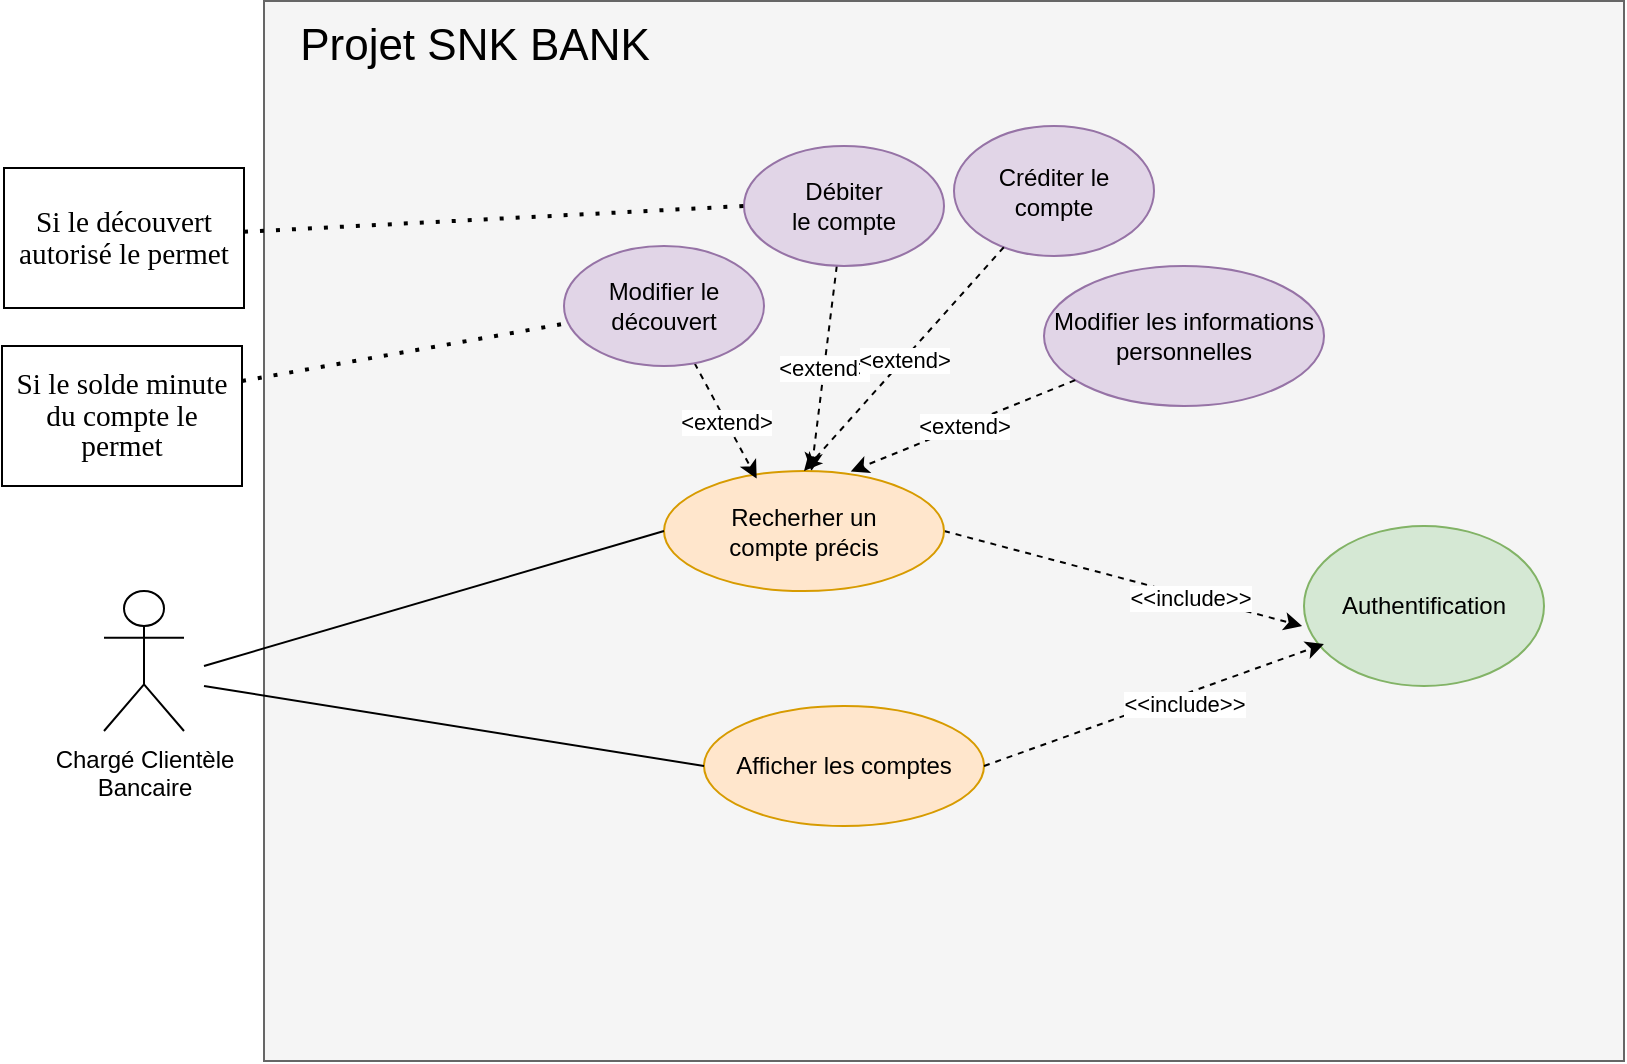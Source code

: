 <mxfile version="13.9.9" type="device"><diagram id="tAmqAVxtEH56HT1vW8-f" name="Page-1"><mxGraphModel dx="1002" dy="1408" grid="1" gridSize="10" guides="1" tooltips="1" connect="1" arrows="1" fold="1" page="1" pageScale="1" pageWidth="1169" pageHeight="827" math="0" shadow="0"><root><mxCell id="0"/><mxCell id="1" parent="0"/><mxCell id="4" value="" style="rounded=0;whiteSpace=wrap;html=1;fillColor=#f5f5f5;strokeColor=#666666;fontColor=#333333;" parent="1" vertex="1"><mxGeometry x="320" y="-62.5" width="680" height="530" as="geometry"/></mxCell><mxCell id="e7q_Uchv4QPokEQhYuCl-14" value="Chargé Clientèle&lt;br&gt;Bancaire" style="shape=umlActor;verticalLabelPosition=bottom;verticalAlign=top;html=1;outlineConnect=0;" parent="1" vertex="1"><mxGeometry x="240" y="232.5" width="40" height="70" as="geometry"/></mxCell><mxCell id="e7q_Uchv4QPokEQhYuCl-82" style="edgeStyle=none;rounded=0;orthogonalLoop=1;jettySize=auto;html=1;entryX=-0.008;entryY=0.625;entryDx=0;entryDy=0;dashed=1;exitX=1;exitY=0.5;exitDx=0;exitDy=0;entryPerimeter=0;" parent="1" source="e7q_Uchv4QPokEQhYuCl-120" target="e7q_Uchv4QPokEQhYuCl-36" edge="1"><mxGeometry relative="1" as="geometry"/></mxCell><mxCell id="e7q_Uchv4QPokEQhYuCl-84" value="&amp;lt;&amp;lt;include&amp;gt;&amp;gt;" style="edgeLabel;html=1;align=center;verticalAlign=middle;resizable=0;points=[];" parent="e7q_Uchv4QPokEQhYuCl-82" vertex="1" connectable="0"><mxGeometry x="0.379" y="-1" relative="1" as="geometry"><mxPoint as="offset"/></mxGeometry></mxCell><mxCell id="e7q_Uchv4QPokEQhYuCl-24" value="Afficher les comptes" style="ellipse;whiteSpace=wrap;html=1;fillColor=#ffe6cc;strokeColor=#d79b00;" parent="1" vertex="1"><mxGeometry x="540" y="290" width="140" height="60" as="geometry"/></mxCell><mxCell id="e7q_Uchv4QPokEQhYuCl-122" value="&amp;lt;extend&amp;gt;" style="edgeStyle=none;rounded=0;orthogonalLoop=1;jettySize=auto;html=1;dashed=1;" parent="1" source="e7q_Uchv4QPokEQhYuCl-26" target="e7q_Uchv4QPokEQhYuCl-120" edge="1"><mxGeometry relative="1" as="geometry"><mxPoint x="670" y="160" as="targetPoint"/></mxGeometry></mxCell><mxCell id="e7q_Uchv4QPokEQhYuCl-26" value="Débiter &lt;br&gt;le compte" style="ellipse;whiteSpace=wrap;html=1;fillColor=#e1d5e7;strokeColor=#9673a6;" parent="1" vertex="1"><mxGeometry x="560" y="10" width="100" height="60" as="geometry"/></mxCell><mxCell id="e7q_Uchv4QPokEQhYuCl-36" value="Authentification" style="ellipse;whiteSpace=wrap;html=1;fillColor=#d5e8d4;strokeColor=#82b366;" parent="1" vertex="1"><mxGeometry x="840" y="200" width="120" height="80" as="geometry"/></mxCell><mxCell id="e7q_Uchv4QPokEQhYuCl-78" value="" style="endArrow=none;html=1;entryX=0;entryY=0.5;entryDx=0;entryDy=0;" parent="1" target="e7q_Uchv4QPokEQhYuCl-24" edge="1"><mxGeometry width="50" height="50" relative="1" as="geometry"><mxPoint x="290" y="280" as="sourcePoint"/><mxPoint x="380" y="300" as="targetPoint"/></mxGeometry></mxCell><mxCell id="e7q_Uchv4QPokEQhYuCl-120" value="Recherher un &lt;br&gt;compte précis" style="ellipse;whiteSpace=wrap;html=1;fillColor=#ffe6cc;strokeColor=#d79b00;" parent="1" vertex="1"><mxGeometry x="520" y="172.5" width="140" height="60" as="geometry"/></mxCell><mxCell id="e7q_Uchv4QPokEQhYuCl-123" value="" style="endArrow=none;html=1;entryX=0;entryY=0.5;entryDx=0;entryDy=0;" parent="1" target="e7q_Uchv4QPokEQhYuCl-120" edge="1"><mxGeometry width="50" height="50" relative="1" as="geometry"><mxPoint x="290" y="270" as="sourcePoint"/><mxPoint x="550" y="440" as="targetPoint"/></mxGeometry></mxCell><mxCell id="e7q_Uchv4QPokEQhYuCl-126" style="edgeStyle=none;rounded=0;orthogonalLoop=1;jettySize=auto;html=1;dashed=1;exitX=1;exitY=0.5;exitDx=0;exitDy=0;entryX=0.083;entryY=0.738;entryDx=0;entryDy=0;entryPerimeter=0;" parent="1" source="e7q_Uchv4QPokEQhYuCl-24" target="e7q_Uchv4QPokEQhYuCl-36" edge="1"><mxGeometry relative="1" as="geometry"><mxPoint x="299.636" y="558.649" as="sourcePoint"/><mxPoint x="490" y="310" as="targetPoint"/></mxGeometry></mxCell><mxCell id="e7q_Uchv4QPokEQhYuCl-127" value="&amp;lt;&amp;lt;include&amp;gt;&amp;gt;" style="edgeLabel;html=1;align=center;verticalAlign=middle;resizable=0;points=[];" parent="e7q_Uchv4QPokEQhYuCl-126" vertex="1" connectable="0"><mxGeometry x="0.162" y="-4" relative="1" as="geometry"><mxPoint as="offset"/></mxGeometry></mxCell><mxCell id="9-vrM8gAVzmT9B5z_itQ-1" value="&amp;lt;extend&amp;gt;" style="edgeStyle=none;rounded=0;orthogonalLoop=1;jettySize=auto;html=1;entryX=0.331;entryY=0.063;entryDx=0;entryDy=0;entryPerimeter=0;dashed=1;" parent="1" source="9-vrM8gAVzmT9B5z_itQ-2" target="e7q_Uchv4QPokEQhYuCl-120" edge="1"><mxGeometry relative="1" as="geometry"><mxPoint x="245.161" y="340.484" as="targetPoint"/></mxGeometry></mxCell><mxCell id="9-vrM8gAVzmT9B5z_itQ-2" value="Modifier le découvert" style="ellipse;whiteSpace=wrap;html=1;fillColor=#e1d5e7;strokeColor=#9673a6;" parent="1" vertex="1"><mxGeometry x="470" y="60" width="100" height="60" as="geometry"/></mxCell><mxCell id="9-vrM8gAVzmT9B5z_itQ-3" value="Créditer le compte" style="ellipse;whiteSpace=wrap;html=1;fillColor=#e1d5e7;strokeColor=#9673a6;" parent="1" vertex="1"><mxGeometry x="665" width="100" height="65" as="geometry"/></mxCell><mxCell id="9-vrM8gAVzmT9B5z_itQ-6" value="&amp;lt;extend&amp;gt;" style="edgeStyle=none;rounded=0;orthogonalLoop=1;jettySize=auto;html=1;entryX=0.5;entryY=0;entryDx=0;entryDy=0;dashed=1;" parent="1" target="e7q_Uchv4QPokEQhYuCl-120" edge="1" source="9-vrM8gAVzmT9B5z_itQ-3"><mxGeometry relative="1" as="geometry"><mxPoint x="290" y="261" as="sourcePoint"/><mxPoint x="243.81" y="340.627" as="targetPoint"/></mxGeometry></mxCell><mxCell id="5" value="&lt;font style=&quot;font-size: 22px&quot;&gt;Projet SNK BANK&lt;/font&gt;" style="text;html=1;resizable=0;autosize=1;align=center;verticalAlign=middle;points=[];fillColor=none;strokeColor=none;rounded=0;" parent="1" vertex="1"><mxGeometry x="330" y="-50" width="190" height="20" as="geometry"/></mxCell><mxCell id="U9d5PhOXcvuFmzb4Dh8i-51" value="Modifier les informations personnelles" style="ellipse;whiteSpace=wrap;html=1;fillColor=#e1d5e7;strokeColor=#9673a6;" vertex="1" parent="1"><mxGeometry x="710" y="70" width="140" height="70" as="geometry"/></mxCell><mxCell id="U9d5PhOXcvuFmzb4Dh8i-52" value="&amp;lt;extend&amp;gt;" style="edgeStyle=none;rounded=0;orthogonalLoop=1;jettySize=auto;html=1;dashed=1;entryX=0.667;entryY=0.004;entryDx=0;entryDy=0;entryPerimeter=0;" edge="1" parent="1" source="U9d5PhOXcvuFmzb4Dh8i-51" target="e7q_Uchv4QPokEQhYuCl-120"><mxGeometry relative="1" as="geometry"><mxPoint x="493.05" y="183" as="targetPoint"/><mxPoint x="562.715" y="97.427" as="sourcePoint"/></mxGeometry></mxCell><mxCell id="U9d5PhOXcvuFmzb4Dh8i-55" value="" style="endArrow=none;dashed=1;html=1;dashPattern=1 3;strokeWidth=2;entryX=0;entryY=0.5;entryDx=0;entryDy=0;" edge="1" parent="1" source="U9d5PhOXcvuFmzb4Dh8i-58" target="e7q_Uchv4QPokEQhYuCl-26"><mxGeometry width="50" height="50" relative="1" as="geometry"><mxPoint x="280" y="100" as="sourcePoint"/><mxPoint x="710" y="230" as="targetPoint"/></mxGeometry></mxCell><mxCell id="U9d5PhOXcvuFmzb4Dh8i-57" value="" style="endArrow=none;dashed=1;html=1;dashPattern=1 3;strokeWidth=2;exitX=1;exitY=0.25;exitDx=0;exitDy=0;" edge="1" parent="1" source="U9d5PhOXcvuFmzb4Dh8i-59" target="9-vrM8gAVzmT9B5z_itQ-2"><mxGeometry width="50" height="50" relative="1" as="geometry"><mxPoint x="300" y="120" as="sourcePoint"/><mxPoint x="570.0" y="40" as="targetPoint"/></mxGeometry></mxCell><mxCell id="U9d5PhOXcvuFmzb4Dh8i-58" value="&lt;span style=&quot;font-size: 11.0pt ; line-height: 107% ; font-family: &amp;#34;times new roman&amp;#34; , serif&quot;&gt;Si le découvert autorisé le permet&lt;/span&gt;" style="rounded=0;whiteSpace=wrap;html=1;gradientColor=none;" vertex="1" parent="1"><mxGeometry x="190" y="21" width="120" height="70" as="geometry"/></mxCell><mxCell id="U9d5PhOXcvuFmzb4Dh8i-59" value="&lt;span style=&quot;font-size: 11.0pt ; line-height: 107% ; font-family: &amp;#34;times new roman&amp;#34; , serif&quot;&gt;Si le solde minute du compte le permet&lt;/span&gt;" style="rounded=0;whiteSpace=wrap;html=1;gradientColor=none;" vertex="1" parent="1"><mxGeometry x="189" y="110" width="120" height="70" as="geometry"/></mxCell></root></mxGraphModel></diagram></mxfile>